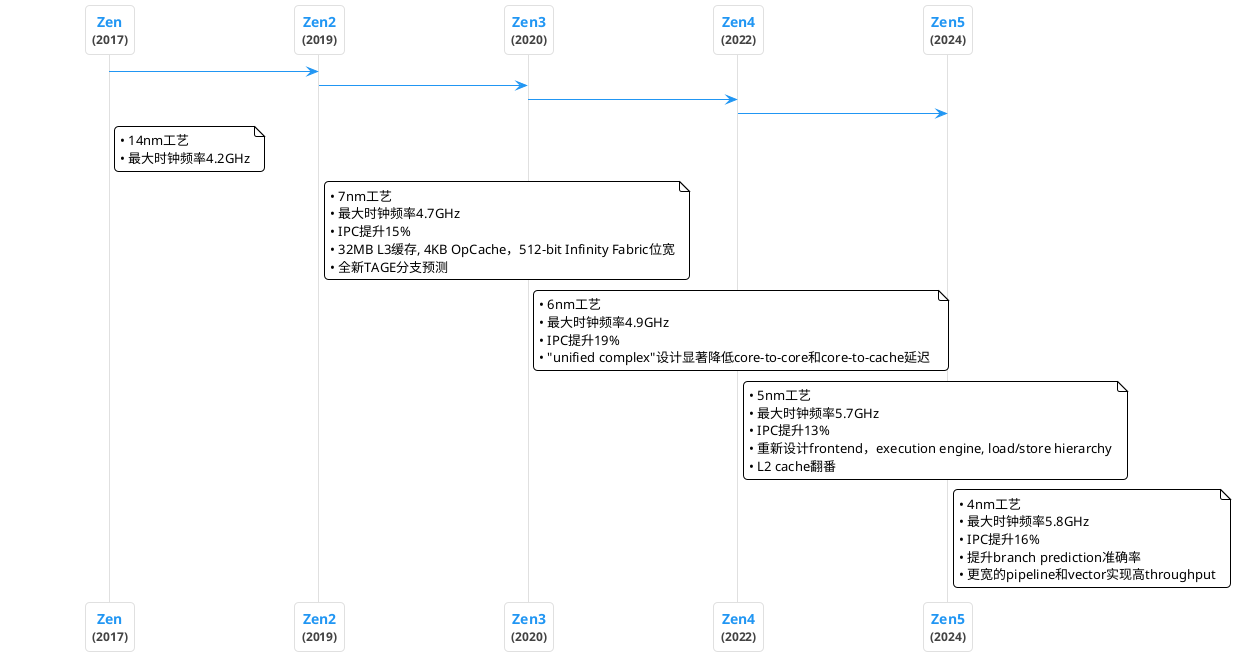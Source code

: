 @startuml
!theme plain
skinparam backgroundColor transparent
skinparam sequence {
    MessageAlign center
    ArrowColor #2196F3
    LifeLineBorderColor #E0E0E0
    LifeLineBackgroundColor #FAFAFA
    LifeLineThickness 2
    ParticipantBorderColor #E0E0E0
    ParticipantBackgroundColor #FFFFFF
    ParticipantFontStyle bold
    ParticipantFontColor #424242
    ParticipantFontSize 14
    MessageFontSize 13
    MessageFontColor #424242
    NoteBorderColor #E0E0E0
    NoteBackgroundColor #FFFFFF
    NoteFontColor #424242
    NoteFontSize 12
}

skinparam ParticipantPadding 75
skinparam BoxPadding 10
skinparam Shadowing false
skinparam RoundCorner 8

participant "<color:#2196F3>Zen</color>\n<size:12>(2017)</size>" as Zen
participant "<color:#2196F3>Zen2</color>\n<size:12>(2019)</size>" as Zen2
participant "<color:#2196F3>Zen3</color>\n<size:12>(2020)</size>" as Zen3
participant "<color:#2196F3>Zen4</color>\n<size:12>(2022)</size>" as Zen4
participant "<color:#2196F3>Zen5</color>\n<size:12>(2024)</size>" as Zen5

Zen -[#2196F3]> Zen2 
Zen2 -[#2196F3]> Zen3 
Zen3 -[#2196F3]> Zen4 
Zen4 -[#2196F3]> Zen5 

note right of Zen
  • 14nm工艺
  • 最大时钟频率4.2GHz
end note

note right of Zen2
  • 7nm工艺
  • 最大时钟频率4.7GHz
  • IPC提升15%
  • 32MB L3缓存, 4KB OpCache，512-bit Infinity Fabric位宽
  • 全新TAGE分支预测
end note

note right of Zen3
  • 6nm工艺
  • 最大时钟频率4.9GHz
  • IPC提升19%
  • "unified complex"设计显著降低core-to-core和core-to-cache延迟 
end note

note right of Zen4
  • 5nm工艺
  • 最大时钟频率5.7GHz
  • IPC提升13%
  • 重新设计frontend，execution engine, load/store hierarchy
  • L2 cache翻番
end note

note right of Zen5
  • 4nm工艺
  • 最大时钟频率5.8GHz
  • IPC提升16%
  • 提升branch prediction准确率
  • 更宽的pipeline和vector实现高throughput
end note
@enduml 